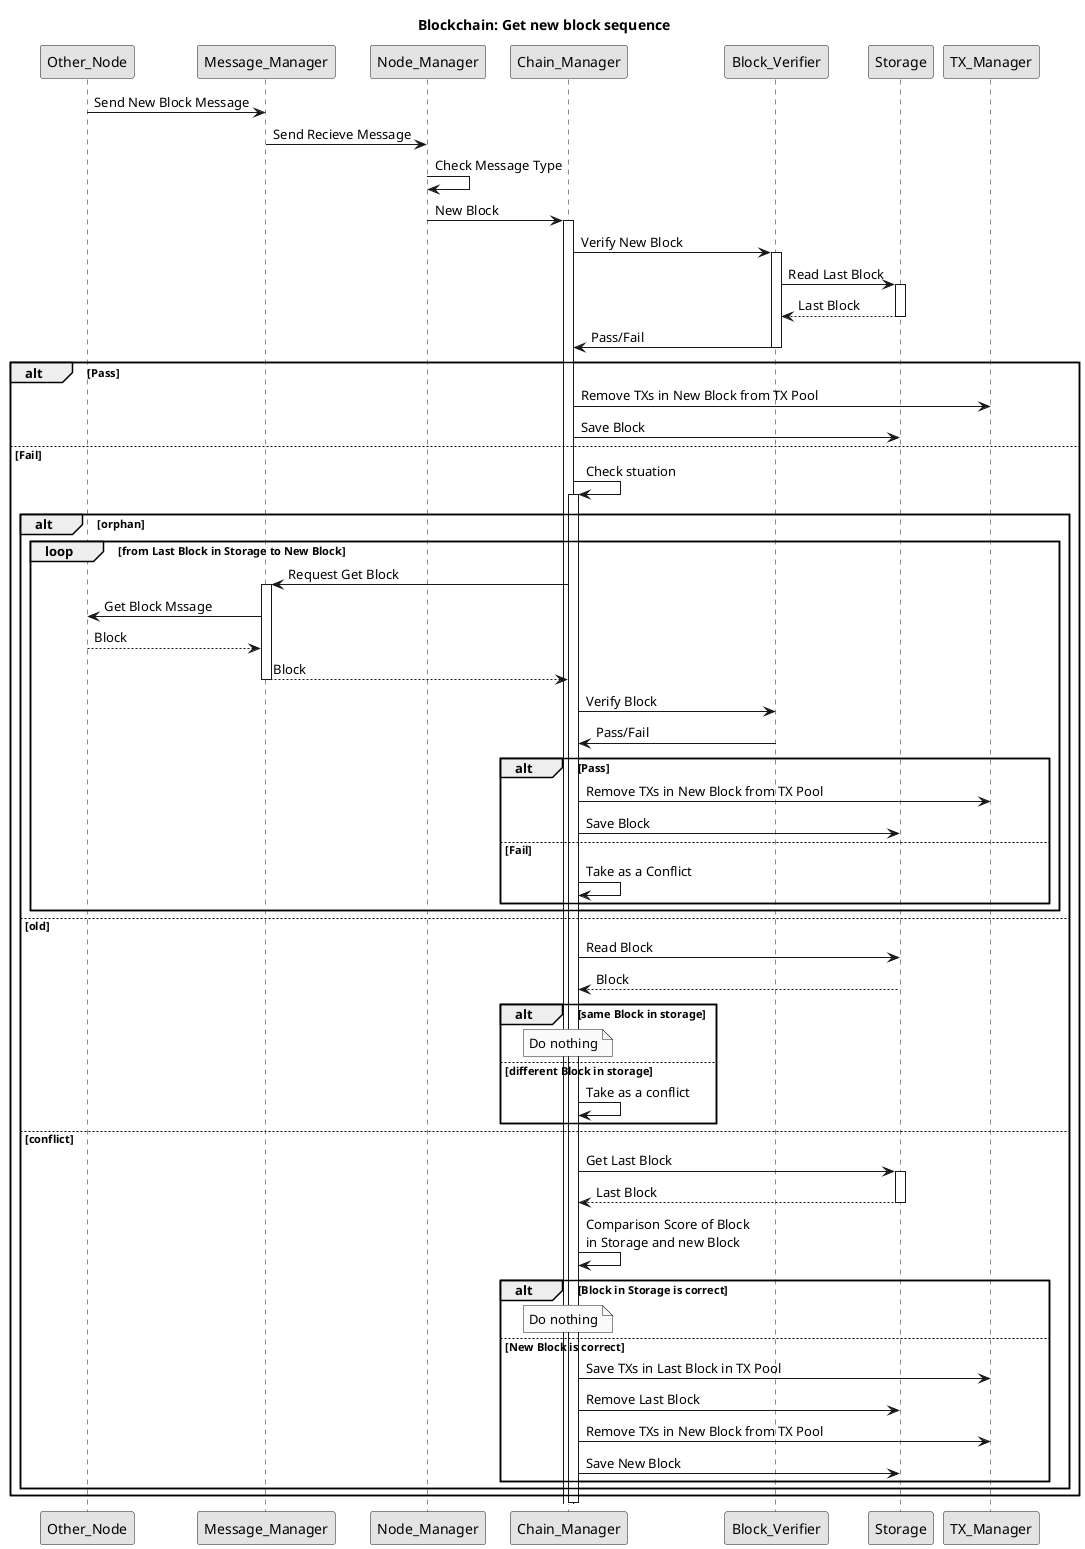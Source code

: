 @startuml
skinparam shadowing false
skinparam monochrome true
title Blockchain: Get new block sequence

Other_Node -> Message_Manager: Send New Block Message
Message_Manager -> Node_Manager: Send Recieve Message
Node_Manager -> Node_Manager: Check Message Type
Node_Manager -> Chain_Manager: New Block
activate Chain_Manager
Chain_Manager -> Block_Verifier: Verify New Block
activate Block_Verifier
Block_Verifier -> Storage:Read Last Block
activate Storage
Storage --> Block_Verifier: Last Block
deactivate Storage
Block_Verifier -> Chain_Manager: Pass/Fail
deactivate Block_Verifier
alt Pass
  Chain_Manager -> TX_Manager: Remove TXs in New Block from TX Pool
  Chain_Manager -> Storage: Save Block
else Fail
  Chain_Manager -> Chain_Manager: Check stuation
  activate Chain_Manager
  alt orphan
    loop from Last Block in Storage to New Block
      Chain_Manager -> Message_Manager: Request Get Block
      activate Message_Manager
      Message_Manager -> Other_Node: Get Block Mssage
      Other_Node --> Message_Manager: Block
      Message_Manager  --> Chain_Manager: Block
      deactivate Message_Manager
      Chain_Manager -> Block_Verifier: Verify Block
      Block_Verifier -> Chain_Manager: Pass/Fail
      alt Pass
        Chain_Manager -> TX_Manager: Remove TXs in New Block from TX Pool
        Chain_Manager -> Storage: Save Block
      else Fail
        Chain_Manager -> Chain_Manager: Take as a Conflict
      end
    end
  else old
    Chain_Manager -> Storage: Read Block
    Storage --> Chain_Manager: Block
    alt same Block in storage
      note over Chain_Manager:Do nothing
    else different Block in storage
      Chain_Manager -> Chain_Manager: Take as a conflict
    end
  else conflict
    Chain_Manager -> Storage: Get Last Block
    activate Storage
    Storage --> Chain_Manager :Last Block
    deactivate Storage
    Chain_Manager -> Chain_Manager: Comparison Score of Block\nin Storage and new Block
    alt Block in Storage is correct
      note over Chain_Manager:Do nothing
    else New Block is correct
      Chain_Manager -> TX_Manager: Save TXs in Last Block in TX Pool
      Chain_Manager -> Storage: Remove Last Block
      Chain_Manager -> TX_Manager: Remove TXs in New Block from TX Pool
      Chain_Manager -> Storage: Save New Block
    end
  end
end
deactivate Chain_Manager
@enduml
